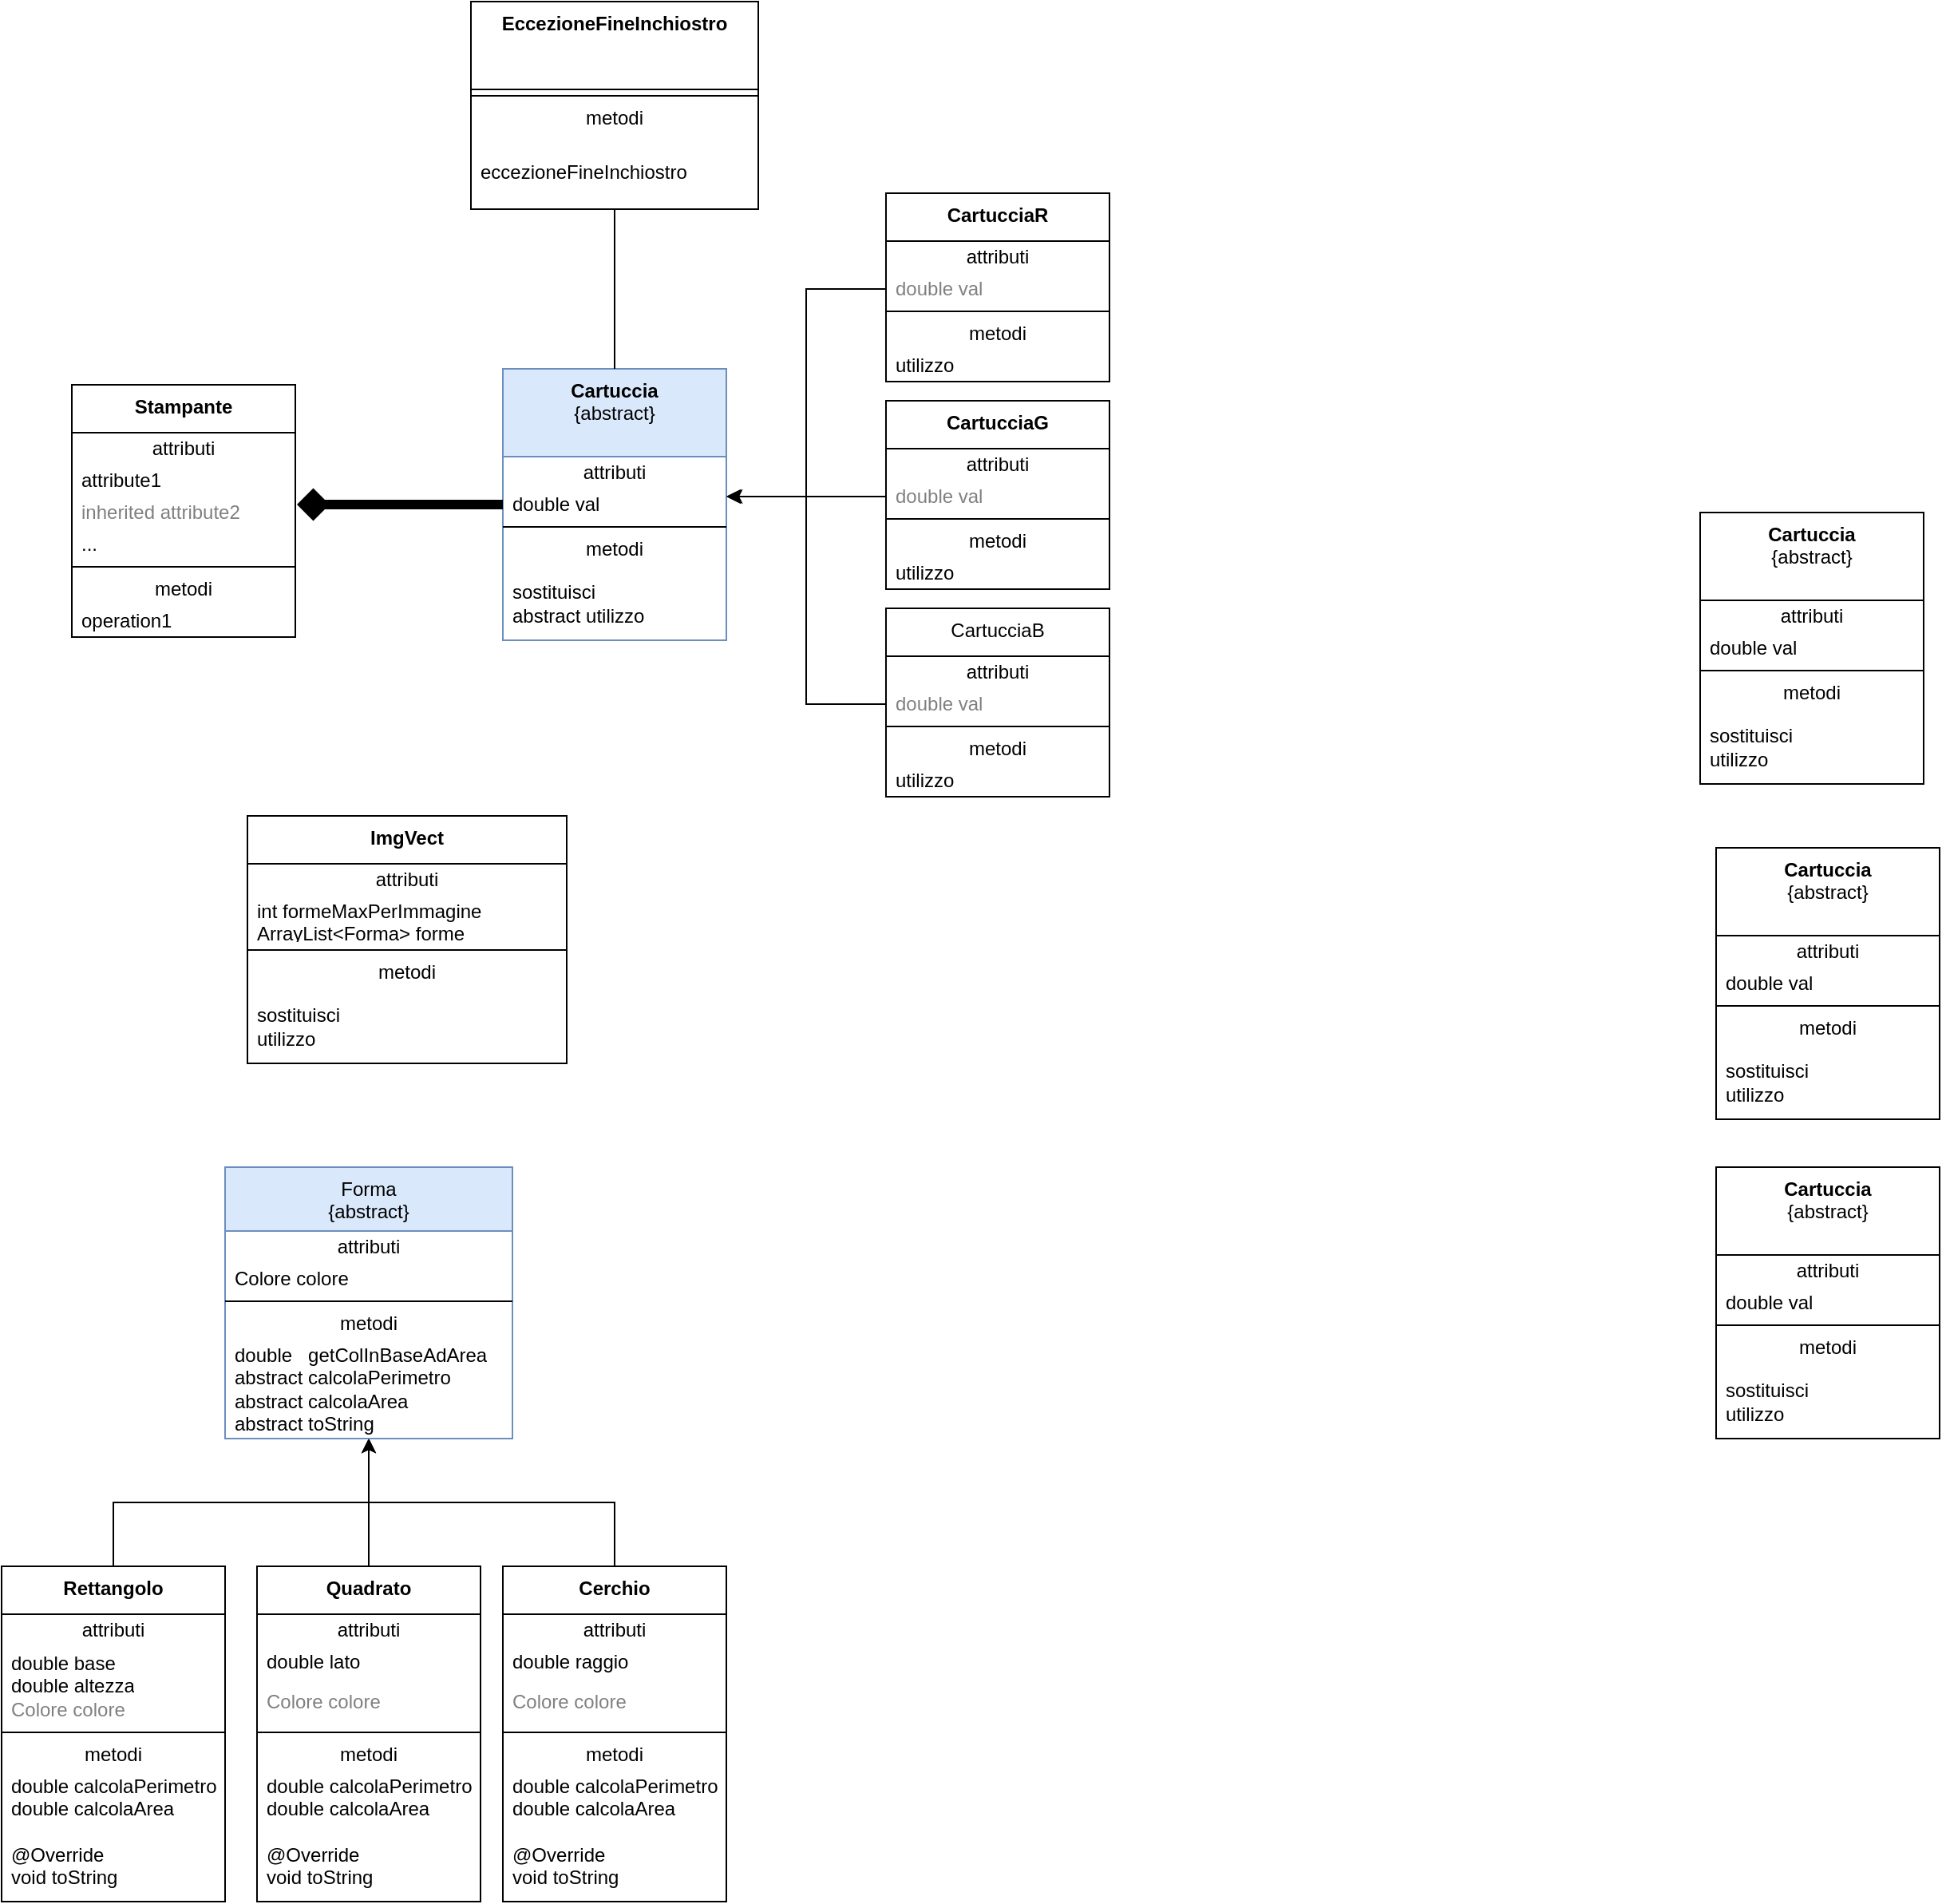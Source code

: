 <mxfile version="24.9.0">
  <diagram name="Pagina-1" id="Hsld3cg1v6XtpQA-iXIp">
    <mxGraphModel dx="1728" dy="615" grid="1" gridSize="10" guides="1" tooltips="1" connect="1" arrows="1" fold="1" page="1" pageScale="1" pageWidth="827" pageHeight="1169" background="none" math="0" shadow="0">
      <root>
        <mxCell id="0" />
        <mxCell id="1" parent="0" />
        <mxCell id="GJ7OKZnw5Xzyx3DYVOwt-128" style="edgeStyle=orthogonalEdgeStyle;rounded=0;orthogonalLoop=1;jettySize=auto;html=1;exitX=0.5;exitY=0;exitDx=0;exitDy=0;entryX=0.5;entryY=1;entryDx=0;entryDy=0;" edge="1" parent="1" source="GJ7OKZnw5Xzyx3DYVOwt-2" target="GJ7OKZnw5Xzyx3DYVOwt-118">
          <mxGeometry relative="1" as="geometry" />
        </mxCell>
        <mxCell id="GJ7OKZnw5Xzyx3DYVOwt-2" value="&lt;b&gt;Rettangolo&lt;/b&gt;" style="swimlane;fontStyle=0;align=center;verticalAlign=top;childLayout=stackLayout;horizontal=1;startSize=30;horizontalStack=0;resizeParent=1;resizeParentMax=0;resizeLast=0;collapsible=0;marginBottom=0;html=1;whiteSpace=wrap;" vertex="1" parent="1">
          <mxGeometry x="146" y="1200" width="140" height="210" as="geometry" />
        </mxCell>
        <mxCell id="GJ7OKZnw5Xzyx3DYVOwt-3" value="attributi" style="text;html=1;strokeColor=none;fillColor=none;align=center;verticalAlign=middle;spacingLeft=4;spacingRight=4;overflow=hidden;rotatable=0;points=[[0,0.5],[1,0.5]];portConstraint=eastwest;whiteSpace=wrap;" vertex="1" parent="GJ7OKZnw5Xzyx3DYVOwt-2">
          <mxGeometry y="30" width="140" height="20" as="geometry" />
        </mxCell>
        <mxCell id="GJ7OKZnw5Xzyx3DYVOwt-4" value="double base&lt;div&gt;double altezza&lt;/div&gt;&lt;div&gt;&lt;span style=&quot;color: rgb(128, 128, 128);&quot;&gt;Colore colore&lt;/span&gt;&lt;/div&gt;" style="text;html=1;strokeColor=none;fillColor=none;align=left;verticalAlign=middle;spacingLeft=4;spacingRight=4;overflow=hidden;rotatable=0;points=[[0,0.5],[1,0.5]];portConstraint=eastwest;whiteSpace=wrap;" vertex="1" parent="GJ7OKZnw5Xzyx3DYVOwt-2">
          <mxGeometry y="50" width="140" height="50" as="geometry" />
        </mxCell>
        <mxCell id="GJ7OKZnw5Xzyx3DYVOwt-7" value="" style="line;strokeWidth=1;fillColor=none;align=left;verticalAlign=middle;spacingTop=-1;spacingLeft=3;spacingRight=3;rotatable=0;labelPosition=right;points=[];portConstraint=eastwest;" vertex="1" parent="GJ7OKZnw5Xzyx3DYVOwt-2">
          <mxGeometry y="100" width="140" height="8" as="geometry" />
        </mxCell>
        <mxCell id="GJ7OKZnw5Xzyx3DYVOwt-8" value="metodi" style="text;html=1;strokeColor=none;fillColor=none;align=center;verticalAlign=middle;spacingLeft=4;spacingRight=4;overflow=hidden;rotatable=0;points=[[0,0.5],[1,0.5]];portConstraint=eastwest;whiteSpace=wrap;" vertex="1" parent="GJ7OKZnw5Xzyx3DYVOwt-2">
          <mxGeometry y="108" width="140" height="20" as="geometry" />
        </mxCell>
        <mxCell id="GJ7OKZnw5Xzyx3DYVOwt-9" value="double calcolaPerimetro&lt;div&gt;double calcolaArea&lt;/div&gt;&lt;div&gt;&lt;br&gt;&lt;/div&gt;&lt;div&gt;@Override&lt;/div&gt;&lt;div&gt;void toString&lt;/div&gt;&lt;div&gt;&lt;br&gt;&lt;/div&gt;" style="text;html=1;strokeColor=none;fillColor=none;align=left;verticalAlign=middle;spacingLeft=4;spacingRight=4;overflow=hidden;rotatable=0;points=[[0,0.5],[1,0.5]];portConstraint=eastwest;whiteSpace=wrap;" vertex="1" parent="GJ7OKZnw5Xzyx3DYVOwt-2">
          <mxGeometry y="128" width="140" height="82" as="geometry" />
        </mxCell>
        <mxCell id="GJ7OKZnw5Xzyx3DYVOwt-11" value="&lt;b&gt;Stampante&lt;/b&gt;&lt;div&gt;&lt;br/&gt;&lt;/div&gt;" style="swimlane;fontStyle=0;align=center;verticalAlign=top;childLayout=stackLayout;horizontal=1;startSize=30;horizontalStack=0;resizeParent=1;resizeParentMax=0;resizeLast=0;collapsible=0;marginBottom=0;html=1;whiteSpace=wrap;" vertex="1" parent="1">
          <mxGeometry x="190" y="460" width="140" height="158" as="geometry" />
        </mxCell>
        <mxCell id="GJ7OKZnw5Xzyx3DYVOwt-12" value="attributi" style="text;html=1;strokeColor=none;fillColor=none;align=center;verticalAlign=middle;spacingLeft=4;spacingRight=4;overflow=hidden;rotatable=0;points=[[0,0.5],[1,0.5]];portConstraint=eastwest;whiteSpace=wrap;" vertex="1" parent="GJ7OKZnw5Xzyx3DYVOwt-11">
          <mxGeometry y="30" width="140" height="20" as="geometry" />
        </mxCell>
        <mxCell id="GJ7OKZnw5Xzyx3DYVOwt-13" value="attribute1" style="text;html=1;strokeColor=none;fillColor=none;align=left;verticalAlign=middle;spacingLeft=4;spacingRight=4;overflow=hidden;rotatable=0;points=[[0,0.5],[1,0.5]];portConstraint=eastwest;whiteSpace=wrap;" vertex="1" parent="GJ7OKZnw5Xzyx3DYVOwt-11">
          <mxGeometry y="50" width="140" height="20" as="geometry" />
        </mxCell>
        <mxCell id="GJ7OKZnw5Xzyx3DYVOwt-14" value="inherited attribute2" style="text;html=1;strokeColor=none;fillColor=none;align=left;verticalAlign=middle;spacingLeft=4;spacingRight=4;overflow=hidden;rotatable=0;points=[[0,0.5],[1,0.5]];portConstraint=eastwest;fontColor=#808080;whiteSpace=wrap;" vertex="1" parent="GJ7OKZnw5Xzyx3DYVOwt-11">
          <mxGeometry y="70" width="140" height="20" as="geometry" />
        </mxCell>
        <mxCell id="GJ7OKZnw5Xzyx3DYVOwt-15" value="..." style="text;html=1;strokeColor=none;fillColor=none;align=left;verticalAlign=middle;spacingLeft=4;spacingRight=4;overflow=hidden;rotatable=0;points=[[0,0.5],[1,0.5]];portConstraint=eastwest;whiteSpace=wrap;" vertex="1" parent="GJ7OKZnw5Xzyx3DYVOwt-11">
          <mxGeometry y="90" width="140" height="20" as="geometry" />
        </mxCell>
        <mxCell id="GJ7OKZnw5Xzyx3DYVOwt-16" value="" style="line;strokeWidth=1;fillColor=none;align=left;verticalAlign=middle;spacingTop=-1;spacingLeft=3;spacingRight=3;rotatable=0;labelPosition=right;points=[];portConstraint=eastwest;" vertex="1" parent="GJ7OKZnw5Xzyx3DYVOwt-11">
          <mxGeometry y="110" width="140" height="8" as="geometry" />
        </mxCell>
        <mxCell id="GJ7OKZnw5Xzyx3DYVOwt-17" value="metodi" style="text;html=1;strokeColor=none;fillColor=none;align=center;verticalAlign=middle;spacingLeft=4;spacingRight=4;overflow=hidden;rotatable=0;points=[[0,0.5],[1,0.5]];portConstraint=eastwest;whiteSpace=wrap;" vertex="1" parent="GJ7OKZnw5Xzyx3DYVOwt-11">
          <mxGeometry y="118" width="140" height="20" as="geometry" />
        </mxCell>
        <mxCell id="GJ7OKZnw5Xzyx3DYVOwt-18" value="operation1" style="text;html=1;strokeColor=none;fillColor=none;align=left;verticalAlign=middle;spacingLeft=4;spacingRight=4;overflow=hidden;rotatable=0;points=[[0,0.5],[1,0.5]];portConstraint=eastwest;whiteSpace=wrap;" vertex="1" parent="GJ7OKZnw5Xzyx3DYVOwt-11">
          <mxGeometry y="138" width="140" height="20" as="geometry" />
        </mxCell>
        <mxCell id="GJ7OKZnw5Xzyx3DYVOwt-19" value="&lt;b&gt;Cartuccia&lt;/b&gt;&lt;br&gt;{abstract}" style="swimlane;fontStyle=0;align=center;verticalAlign=top;childLayout=stackLayout;horizontal=1;startSize=55;horizontalStack=0;resizeParent=1;resizeParentMax=0;resizeLast=0;collapsible=0;marginBottom=0;html=1;whiteSpace=wrap;fillColor=#dae8fc;strokeColor=#6c8ebf;" vertex="1" parent="1">
          <mxGeometry x="460" y="450" width="140" height="170" as="geometry" />
        </mxCell>
        <mxCell id="GJ7OKZnw5Xzyx3DYVOwt-20" value="attributi" style="text;html=1;strokeColor=none;fillColor=none;align=center;verticalAlign=middle;spacingLeft=4;spacingRight=4;overflow=hidden;rotatable=0;points=[[0,0.5],[1,0.5]];portConstraint=eastwest;whiteSpace=wrap;" vertex="1" parent="GJ7OKZnw5Xzyx3DYVOwt-19">
          <mxGeometry y="55" width="140" height="20" as="geometry" />
        </mxCell>
        <mxCell id="GJ7OKZnw5Xzyx3DYVOwt-21" value="double val" style="text;html=1;strokeColor=none;fillColor=none;align=left;verticalAlign=middle;spacingLeft=4;spacingRight=4;overflow=hidden;rotatable=0;points=[[0,0.5],[1,0.5]];portConstraint=eastwest;whiteSpace=wrap;" vertex="1" parent="GJ7OKZnw5Xzyx3DYVOwt-19">
          <mxGeometry y="75" width="140" height="20" as="geometry" />
        </mxCell>
        <mxCell id="GJ7OKZnw5Xzyx3DYVOwt-24" value="" style="line;strokeWidth=1;fillColor=none;align=left;verticalAlign=middle;spacingTop=-1;spacingLeft=3;spacingRight=3;rotatable=0;labelPosition=right;points=[];portConstraint=eastwest;" vertex="1" parent="GJ7OKZnw5Xzyx3DYVOwt-19">
          <mxGeometry y="95" width="140" height="8" as="geometry" />
        </mxCell>
        <mxCell id="GJ7OKZnw5Xzyx3DYVOwt-25" value="metodi" style="text;html=1;strokeColor=none;fillColor=none;align=center;verticalAlign=middle;spacingLeft=4;spacingRight=4;overflow=hidden;rotatable=0;points=[[0,0.5],[1,0.5]];portConstraint=eastwest;whiteSpace=wrap;" vertex="1" parent="GJ7OKZnw5Xzyx3DYVOwt-19">
          <mxGeometry y="103" width="140" height="20" as="geometry" />
        </mxCell>
        <mxCell id="GJ7OKZnw5Xzyx3DYVOwt-26" value="sostituisci&lt;div&gt;abstract utilizzo&lt;/div&gt;" style="text;html=1;strokeColor=none;fillColor=none;align=left;verticalAlign=middle;spacingLeft=4;spacingRight=4;overflow=hidden;rotatable=0;points=[[0,0.5],[1,0.5]];portConstraint=eastwest;whiteSpace=wrap;" vertex="1" parent="GJ7OKZnw5Xzyx3DYVOwt-19">
          <mxGeometry y="123" width="140" height="47" as="geometry" />
        </mxCell>
        <mxCell id="GJ7OKZnw5Xzyx3DYVOwt-27" value="&lt;b&gt;CartucciaR&lt;/b&gt;" style="swimlane;fontStyle=0;align=center;verticalAlign=top;childLayout=stackLayout;horizontal=1;startSize=30;horizontalStack=0;resizeParent=1;resizeParentMax=0;resizeLast=0;collapsible=0;marginBottom=0;html=1;whiteSpace=wrap;" vertex="1" parent="1">
          <mxGeometry x="700" y="340" width="140" height="118" as="geometry" />
        </mxCell>
        <mxCell id="GJ7OKZnw5Xzyx3DYVOwt-28" value="attributi" style="text;html=1;strokeColor=none;fillColor=none;align=center;verticalAlign=middle;spacingLeft=4;spacingRight=4;overflow=hidden;rotatable=0;points=[[0,0.5],[1,0.5]];portConstraint=eastwest;whiteSpace=wrap;" vertex="1" parent="GJ7OKZnw5Xzyx3DYVOwt-27">
          <mxGeometry y="30" width="140" height="20" as="geometry" />
        </mxCell>
        <mxCell id="GJ7OKZnw5Xzyx3DYVOwt-88" style="edgeStyle=orthogonalEdgeStyle;rounded=0;orthogonalLoop=1;jettySize=auto;html=1;exitX=0;exitY=0.5;exitDx=0;exitDy=0;" edge="1" parent="GJ7OKZnw5Xzyx3DYVOwt-27" source="GJ7OKZnw5Xzyx3DYVOwt-30">
          <mxGeometry relative="1" as="geometry">
            <mxPoint x="-100" y="190" as="targetPoint" />
            <Array as="points">
              <mxPoint x="-50" y="60" />
              <mxPoint x="-50" y="190" />
            </Array>
          </mxGeometry>
        </mxCell>
        <mxCell id="GJ7OKZnw5Xzyx3DYVOwt-30" value="double val" style="text;html=1;strokeColor=none;fillColor=none;align=left;verticalAlign=middle;spacingLeft=4;spacingRight=4;overflow=hidden;rotatable=0;points=[[0,0.5],[1,0.5]];portConstraint=eastwest;fontColor=#808080;whiteSpace=wrap;" vertex="1" parent="GJ7OKZnw5Xzyx3DYVOwt-27">
          <mxGeometry y="50" width="140" height="20" as="geometry" />
        </mxCell>
        <mxCell id="GJ7OKZnw5Xzyx3DYVOwt-32" value="" style="line;strokeWidth=1;fillColor=none;align=left;verticalAlign=middle;spacingTop=-1;spacingLeft=3;spacingRight=3;rotatable=0;labelPosition=right;points=[];portConstraint=eastwest;" vertex="1" parent="GJ7OKZnw5Xzyx3DYVOwt-27">
          <mxGeometry y="70" width="140" height="8" as="geometry" />
        </mxCell>
        <mxCell id="GJ7OKZnw5Xzyx3DYVOwt-33" value="metodi" style="text;html=1;strokeColor=none;fillColor=none;align=center;verticalAlign=middle;spacingLeft=4;spacingRight=4;overflow=hidden;rotatable=0;points=[[0,0.5],[1,0.5]];portConstraint=eastwest;whiteSpace=wrap;" vertex="1" parent="GJ7OKZnw5Xzyx3DYVOwt-27">
          <mxGeometry y="78" width="140" height="20" as="geometry" />
        </mxCell>
        <mxCell id="GJ7OKZnw5Xzyx3DYVOwt-34" value="utilizzo" style="text;html=1;strokeColor=none;fillColor=none;align=left;verticalAlign=middle;spacingLeft=4;spacingRight=4;overflow=hidden;rotatable=0;points=[[0,0.5],[1,0.5]];portConstraint=eastwest;whiteSpace=wrap;" vertex="1" parent="GJ7OKZnw5Xzyx3DYVOwt-27">
          <mxGeometry y="98" width="140" height="20" as="geometry" />
        </mxCell>
        <mxCell id="GJ7OKZnw5Xzyx3DYVOwt-35" value="&lt;b&gt;CartucciaG&lt;/b&gt;" style="swimlane;fontStyle=0;align=center;verticalAlign=top;childLayout=stackLayout;horizontal=1;startSize=30;horizontalStack=0;resizeParent=1;resizeParentMax=0;resizeLast=0;collapsible=0;marginBottom=0;html=1;whiteSpace=wrap;" vertex="1" parent="1">
          <mxGeometry x="700" y="470" width="140" height="118" as="geometry" />
        </mxCell>
        <mxCell id="GJ7OKZnw5Xzyx3DYVOwt-36" value="attributi" style="text;html=1;strokeColor=none;fillColor=none;align=center;verticalAlign=middle;spacingLeft=4;spacingRight=4;overflow=hidden;rotatable=0;points=[[0,0.5],[1,0.5]];portConstraint=eastwest;whiteSpace=wrap;" vertex="1" parent="GJ7OKZnw5Xzyx3DYVOwt-35">
          <mxGeometry y="30" width="140" height="20" as="geometry" />
        </mxCell>
        <mxCell id="GJ7OKZnw5Xzyx3DYVOwt-38" value="double val" style="text;html=1;strokeColor=none;fillColor=none;align=left;verticalAlign=middle;spacingLeft=4;spacingRight=4;overflow=hidden;rotatable=0;points=[[0,0.5],[1,0.5]];portConstraint=eastwest;fontColor=#808080;whiteSpace=wrap;" vertex="1" parent="GJ7OKZnw5Xzyx3DYVOwt-35">
          <mxGeometry y="50" width="140" height="20" as="geometry" />
        </mxCell>
        <mxCell id="GJ7OKZnw5Xzyx3DYVOwt-40" value="" style="line;strokeWidth=1;fillColor=none;align=left;verticalAlign=middle;spacingTop=-1;spacingLeft=3;spacingRight=3;rotatable=0;labelPosition=right;points=[];portConstraint=eastwest;" vertex="1" parent="GJ7OKZnw5Xzyx3DYVOwt-35">
          <mxGeometry y="70" width="140" height="8" as="geometry" />
        </mxCell>
        <mxCell id="GJ7OKZnw5Xzyx3DYVOwt-41" value="metodi" style="text;html=1;strokeColor=none;fillColor=none;align=center;verticalAlign=middle;spacingLeft=4;spacingRight=4;overflow=hidden;rotatable=0;points=[[0,0.5],[1,0.5]];portConstraint=eastwest;whiteSpace=wrap;" vertex="1" parent="GJ7OKZnw5Xzyx3DYVOwt-35">
          <mxGeometry y="78" width="140" height="20" as="geometry" />
        </mxCell>
        <mxCell id="GJ7OKZnw5Xzyx3DYVOwt-42" value="utilizzo" style="text;html=1;strokeColor=none;fillColor=none;align=left;verticalAlign=middle;spacingLeft=4;spacingRight=4;overflow=hidden;rotatable=0;points=[[0,0.5],[1,0.5]];portConstraint=eastwest;whiteSpace=wrap;" vertex="1" parent="GJ7OKZnw5Xzyx3DYVOwt-35">
          <mxGeometry y="98" width="140" height="20" as="geometry" />
        </mxCell>
        <mxCell id="GJ7OKZnw5Xzyx3DYVOwt-43" value="CartucciaB" style="swimlane;fontStyle=0;align=center;verticalAlign=top;childLayout=stackLayout;horizontal=1;startSize=30;horizontalStack=0;resizeParent=1;resizeParentMax=0;resizeLast=0;collapsible=0;marginBottom=0;html=1;whiteSpace=wrap;" vertex="1" parent="1">
          <mxGeometry x="700" y="600" width="140" height="118" as="geometry" />
        </mxCell>
        <mxCell id="GJ7OKZnw5Xzyx3DYVOwt-44" value="attributi" style="text;html=1;strokeColor=none;fillColor=none;align=center;verticalAlign=middle;spacingLeft=4;spacingRight=4;overflow=hidden;rotatable=0;points=[[0,0.5],[1,0.5]];portConstraint=eastwest;whiteSpace=wrap;" vertex="1" parent="GJ7OKZnw5Xzyx3DYVOwt-43">
          <mxGeometry y="30" width="140" height="20" as="geometry" />
        </mxCell>
        <mxCell id="GJ7OKZnw5Xzyx3DYVOwt-46" value="double val" style="text;html=1;strokeColor=none;fillColor=none;align=left;verticalAlign=middle;spacingLeft=4;spacingRight=4;overflow=hidden;rotatable=0;points=[[0,0.5],[1,0.5]];portConstraint=eastwest;fontColor=#808080;whiteSpace=wrap;" vertex="1" parent="GJ7OKZnw5Xzyx3DYVOwt-43">
          <mxGeometry y="50" width="140" height="20" as="geometry" />
        </mxCell>
        <mxCell id="GJ7OKZnw5Xzyx3DYVOwt-48" value="" style="line;strokeWidth=1;fillColor=none;align=left;verticalAlign=middle;spacingTop=-1;spacingLeft=3;spacingRight=3;rotatable=0;labelPosition=right;points=[];portConstraint=eastwest;" vertex="1" parent="GJ7OKZnw5Xzyx3DYVOwt-43">
          <mxGeometry y="70" width="140" height="8" as="geometry" />
        </mxCell>
        <mxCell id="GJ7OKZnw5Xzyx3DYVOwt-49" value="metodi" style="text;html=1;strokeColor=none;fillColor=none;align=center;verticalAlign=middle;spacingLeft=4;spacingRight=4;overflow=hidden;rotatable=0;points=[[0,0.5],[1,0.5]];portConstraint=eastwest;whiteSpace=wrap;" vertex="1" parent="GJ7OKZnw5Xzyx3DYVOwt-43">
          <mxGeometry y="78" width="140" height="20" as="geometry" />
        </mxCell>
        <mxCell id="GJ7OKZnw5Xzyx3DYVOwt-50" value="utilizzo" style="text;html=1;strokeColor=none;fillColor=none;align=left;verticalAlign=middle;spacingLeft=4;spacingRight=4;overflow=hidden;rotatable=0;points=[[0,0.5],[1,0.5]];portConstraint=eastwest;whiteSpace=wrap;" vertex="1" parent="GJ7OKZnw5Xzyx3DYVOwt-43">
          <mxGeometry y="98" width="140" height="20" as="geometry" />
        </mxCell>
        <mxCell id="GJ7OKZnw5Xzyx3DYVOwt-90" style="edgeStyle=orthogonalEdgeStyle;rounded=0;orthogonalLoop=1;jettySize=auto;html=1;exitX=0.5;exitY=1;exitDx=0;exitDy=0;entryX=0.5;entryY=0;entryDx=0;entryDy=0;endArrow=none;endFill=0;" edge="1" parent="1" source="GJ7OKZnw5Xzyx3DYVOwt-57" target="GJ7OKZnw5Xzyx3DYVOwt-19">
          <mxGeometry relative="1" as="geometry" />
        </mxCell>
        <mxCell id="GJ7OKZnw5Xzyx3DYVOwt-57" value="&lt;b&gt;EccezioneFineInchiostro&lt;/b&gt;" style="swimlane;fontStyle=0;align=center;verticalAlign=top;childLayout=stackLayout;horizontal=1;startSize=55;horizontalStack=0;resizeParent=1;resizeParentMax=0;resizeLast=0;collapsible=0;marginBottom=0;html=1;whiteSpace=wrap;" vertex="1" parent="1">
          <mxGeometry x="440" y="220" width="180" height="130" as="geometry" />
        </mxCell>
        <mxCell id="GJ7OKZnw5Xzyx3DYVOwt-60" value="" style="line;strokeWidth=1;fillColor=none;align=left;verticalAlign=middle;spacingTop=-1;spacingLeft=3;spacingRight=3;rotatable=0;labelPosition=right;points=[];portConstraint=eastwest;" vertex="1" parent="GJ7OKZnw5Xzyx3DYVOwt-57">
          <mxGeometry y="55" width="180" height="8" as="geometry" />
        </mxCell>
        <mxCell id="GJ7OKZnw5Xzyx3DYVOwt-61" value="metodi" style="text;html=1;strokeColor=none;fillColor=none;align=center;verticalAlign=middle;spacingLeft=4;spacingRight=4;overflow=hidden;rotatable=0;points=[[0,0.5],[1,0.5]];portConstraint=eastwest;whiteSpace=wrap;" vertex="1" parent="GJ7OKZnw5Xzyx3DYVOwt-57">
          <mxGeometry y="63" width="180" height="20" as="geometry" />
        </mxCell>
        <mxCell id="GJ7OKZnw5Xzyx3DYVOwt-62" value="eccezioneFineInchiostro" style="text;html=1;strokeColor=none;fillColor=none;align=left;verticalAlign=middle;spacingLeft=4;spacingRight=4;overflow=hidden;rotatable=0;points=[[0,0.5],[1,0.5]];portConstraint=eastwest;whiteSpace=wrap;" vertex="1" parent="GJ7OKZnw5Xzyx3DYVOwt-57">
          <mxGeometry y="83" width="180" height="47" as="geometry" />
        </mxCell>
        <mxCell id="GJ7OKZnw5Xzyx3DYVOwt-63" value="&lt;b&gt;Cartuccia&lt;/b&gt;&lt;br&gt;{abstract}" style="swimlane;fontStyle=0;align=center;verticalAlign=top;childLayout=stackLayout;horizontal=1;startSize=55;horizontalStack=0;resizeParent=1;resizeParentMax=0;resizeLast=0;collapsible=0;marginBottom=0;html=1;whiteSpace=wrap;" vertex="1" parent="1">
          <mxGeometry x="1210" y="540" width="140" height="170" as="geometry" />
        </mxCell>
        <mxCell id="GJ7OKZnw5Xzyx3DYVOwt-64" value="attributi" style="text;html=1;strokeColor=none;fillColor=none;align=center;verticalAlign=middle;spacingLeft=4;spacingRight=4;overflow=hidden;rotatable=0;points=[[0,0.5],[1,0.5]];portConstraint=eastwest;whiteSpace=wrap;" vertex="1" parent="GJ7OKZnw5Xzyx3DYVOwt-63">
          <mxGeometry y="55" width="140" height="20" as="geometry" />
        </mxCell>
        <mxCell id="GJ7OKZnw5Xzyx3DYVOwt-65" value="double val" style="text;html=1;strokeColor=none;fillColor=none;align=left;verticalAlign=middle;spacingLeft=4;spacingRight=4;overflow=hidden;rotatable=0;points=[[0,0.5],[1,0.5]];portConstraint=eastwest;whiteSpace=wrap;" vertex="1" parent="GJ7OKZnw5Xzyx3DYVOwt-63">
          <mxGeometry y="75" width="140" height="20" as="geometry" />
        </mxCell>
        <mxCell id="GJ7OKZnw5Xzyx3DYVOwt-66" value="" style="line;strokeWidth=1;fillColor=none;align=left;verticalAlign=middle;spacingTop=-1;spacingLeft=3;spacingRight=3;rotatable=0;labelPosition=right;points=[];portConstraint=eastwest;" vertex="1" parent="GJ7OKZnw5Xzyx3DYVOwt-63">
          <mxGeometry y="95" width="140" height="8" as="geometry" />
        </mxCell>
        <mxCell id="GJ7OKZnw5Xzyx3DYVOwt-67" value="metodi" style="text;html=1;strokeColor=none;fillColor=none;align=center;verticalAlign=middle;spacingLeft=4;spacingRight=4;overflow=hidden;rotatable=0;points=[[0,0.5],[1,0.5]];portConstraint=eastwest;whiteSpace=wrap;" vertex="1" parent="GJ7OKZnw5Xzyx3DYVOwt-63">
          <mxGeometry y="103" width="140" height="20" as="geometry" />
        </mxCell>
        <mxCell id="GJ7OKZnw5Xzyx3DYVOwt-68" value="sostituisci&lt;div&gt;utilizzo&lt;/div&gt;" style="text;html=1;strokeColor=none;fillColor=none;align=left;verticalAlign=middle;spacingLeft=4;spacingRight=4;overflow=hidden;rotatable=0;points=[[0,0.5],[1,0.5]];portConstraint=eastwest;whiteSpace=wrap;" vertex="1" parent="GJ7OKZnw5Xzyx3DYVOwt-63">
          <mxGeometry y="123" width="140" height="47" as="geometry" />
        </mxCell>
        <mxCell id="GJ7OKZnw5Xzyx3DYVOwt-69" value="&lt;b&gt;Cartuccia&lt;/b&gt;&lt;br&gt;{abstract}" style="swimlane;fontStyle=0;align=center;verticalAlign=top;childLayout=stackLayout;horizontal=1;startSize=55;horizontalStack=0;resizeParent=1;resizeParentMax=0;resizeLast=0;collapsible=0;marginBottom=0;html=1;whiteSpace=wrap;" vertex="1" parent="1">
          <mxGeometry x="1220" y="750" width="140" height="170" as="geometry" />
        </mxCell>
        <mxCell id="GJ7OKZnw5Xzyx3DYVOwt-70" value="attributi" style="text;html=1;strokeColor=none;fillColor=none;align=center;verticalAlign=middle;spacingLeft=4;spacingRight=4;overflow=hidden;rotatable=0;points=[[0,0.5],[1,0.5]];portConstraint=eastwest;whiteSpace=wrap;" vertex="1" parent="GJ7OKZnw5Xzyx3DYVOwt-69">
          <mxGeometry y="55" width="140" height="20" as="geometry" />
        </mxCell>
        <mxCell id="GJ7OKZnw5Xzyx3DYVOwt-71" value="double val" style="text;html=1;strokeColor=none;fillColor=none;align=left;verticalAlign=middle;spacingLeft=4;spacingRight=4;overflow=hidden;rotatable=0;points=[[0,0.5],[1,0.5]];portConstraint=eastwest;whiteSpace=wrap;" vertex="1" parent="GJ7OKZnw5Xzyx3DYVOwt-69">
          <mxGeometry y="75" width="140" height="20" as="geometry" />
        </mxCell>
        <mxCell id="GJ7OKZnw5Xzyx3DYVOwt-72" value="" style="line;strokeWidth=1;fillColor=none;align=left;verticalAlign=middle;spacingTop=-1;spacingLeft=3;spacingRight=3;rotatable=0;labelPosition=right;points=[];portConstraint=eastwest;" vertex="1" parent="GJ7OKZnw5Xzyx3DYVOwt-69">
          <mxGeometry y="95" width="140" height="8" as="geometry" />
        </mxCell>
        <mxCell id="GJ7OKZnw5Xzyx3DYVOwt-73" value="metodi" style="text;html=1;strokeColor=none;fillColor=none;align=center;verticalAlign=middle;spacingLeft=4;spacingRight=4;overflow=hidden;rotatable=0;points=[[0,0.5],[1,0.5]];portConstraint=eastwest;whiteSpace=wrap;" vertex="1" parent="GJ7OKZnw5Xzyx3DYVOwt-69">
          <mxGeometry y="103" width="140" height="20" as="geometry" />
        </mxCell>
        <mxCell id="GJ7OKZnw5Xzyx3DYVOwt-74" value="sostituisci&lt;div&gt;utilizzo&lt;/div&gt;" style="text;html=1;strokeColor=none;fillColor=none;align=left;verticalAlign=middle;spacingLeft=4;spacingRight=4;overflow=hidden;rotatable=0;points=[[0,0.5],[1,0.5]];portConstraint=eastwest;whiteSpace=wrap;" vertex="1" parent="GJ7OKZnw5Xzyx3DYVOwt-69">
          <mxGeometry y="123" width="140" height="47" as="geometry" />
        </mxCell>
        <mxCell id="GJ7OKZnw5Xzyx3DYVOwt-75" value="&lt;b&gt;ImgVect&lt;/b&gt;" style="swimlane;fontStyle=0;align=center;verticalAlign=top;childLayout=stackLayout;horizontal=1;startSize=30;horizontalStack=0;resizeParent=1;resizeParentMax=0;resizeLast=0;collapsible=0;marginBottom=0;html=1;whiteSpace=wrap;" vertex="1" parent="1">
          <mxGeometry x="300" y="730" width="200" height="155" as="geometry" />
        </mxCell>
        <mxCell id="GJ7OKZnw5Xzyx3DYVOwt-76" value="attributi" style="text;html=1;strokeColor=none;fillColor=none;align=center;verticalAlign=middle;spacingLeft=4;spacingRight=4;overflow=hidden;rotatable=0;points=[[0,0.5],[1,0.5]];portConstraint=eastwest;whiteSpace=wrap;" vertex="1" parent="GJ7OKZnw5Xzyx3DYVOwt-75">
          <mxGeometry y="30" width="200" height="20" as="geometry" />
        </mxCell>
        <mxCell id="GJ7OKZnw5Xzyx3DYVOwt-77" value="int formeMaxPerImmagine&lt;div&gt;ArrayList&amp;lt;Forma&amp;gt; forme&lt;/div&gt;" style="text;html=1;strokeColor=none;fillColor=none;align=left;verticalAlign=middle;spacingLeft=4;spacingRight=4;overflow=hidden;rotatable=0;points=[[0,0.5],[1,0.5]];portConstraint=eastwest;whiteSpace=wrap;" vertex="1" parent="GJ7OKZnw5Xzyx3DYVOwt-75">
          <mxGeometry y="50" width="200" height="30" as="geometry" />
        </mxCell>
        <mxCell id="GJ7OKZnw5Xzyx3DYVOwt-78" value="" style="line;strokeWidth=1;fillColor=none;align=left;verticalAlign=middle;spacingTop=-1;spacingLeft=3;spacingRight=3;rotatable=0;labelPosition=right;points=[];portConstraint=eastwest;" vertex="1" parent="GJ7OKZnw5Xzyx3DYVOwt-75">
          <mxGeometry y="80" width="200" height="8" as="geometry" />
        </mxCell>
        <mxCell id="GJ7OKZnw5Xzyx3DYVOwt-79" value="metodi" style="text;html=1;strokeColor=none;fillColor=none;align=center;verticalAlign=middle;spacingLeft=4;spacingRight=4;overflow=hidden;rotatable=0;points=[[0,0.5],[1,0.5]];portConstraint=eastwest;whiteSpace=wrap;" vertex="1" parent="GJ7OKZnw5Xzyx3DYVOwt-75">
          <mxGeometry y="88" width="200" height="20" as="geometry" />
        </mxCell>
        <mxCell id="GJ7OKZnw5Xzyx3DYVOwt-80" value="sostituisci&lt;div&gt;utilizzo&lt;/div&gt;" style="text;html=1;strokeColor=none;fillColor=none;align=left;verticalAlign=middle;spacingLeft=4;spacingRight=4;overflow=hidden;rotatable=0;points=[[0,0.5],[1,0.5]];portConstraint=eastwest;whiteSpace=wrap;" vertex="1" parent="GJ7OKZnw5Xzyx3DYVOwt-75">
          <mxGeometry y="108" width="200" height="47" as="geometry" />
        </mxCell>
        <mxCell id="GJ7OKZnw5Xzyx3DYVOwt-81" value="&lt;b&gt;Cartuccia&lt;/b&gt;&lt;br&gt;{abstract}" style="swimlane;fontStyle=0;align=center;verticalAlign=top;childLayout=stackLayout;horizontal=1;startSize=55;horizontalStack=0;resizeParent=1;resizeParentMax=0;resizeLast=0;collapsible=0;marginBottom=0;html=1;whiteSpace=wrap;" vertex="1" parent="1">
          <mxGeometry x="1220" y="950" width="140" height="170" as="geometry" />
        </mxCell>
        <mxCell id="GJ7OKZnw5Xzyx3DYVOwt-82" value="attributi" style="text;html=1;strokeColor=none;fillColor=none;align=center;verticalAlign=middle;spacingLeft=4;spacingRight=4;overflow=hidden;rotatable=0;points=[[0,0.5],[1,0.5]];portConstraint=eastwest;whiteSpace=wrap;" vertex="1" parent="GJ7OKZnw5Xzyx3DYVOwt-81">
          <mxGeometry y="55" width="140" height="20" as="geometry" />
        </mxCell>
        <mxCell id="GJ7OKZnw5Xzyx3DYVOwt-83" value="double val" style="text;html=1;strokeColor=none;fillColor=none;align=left;verticalAlign=middle;spacingLeft=4;spacingRight=4;overflow=hidden;rotatable=0;points=[[0,0.5],[1,0.5]];portConstraint=eastwest;whiteSpace=wrap;" vertex="1" parent="GJ7OKZnw5Xzyx3DYVOwt-81">
          <mxGeometry y="75" width="140" height="20" as="geometry" />
        </mxCell>
        <mxCell id="GJ7OKZnw5Xzyx3DYVOwt-84" value="" style="line;strokeWidth=1;fillColor=none;align=left;verticalAlign=middle;spacingTop=-1;spacingLeft=3;spacingRight=3;rotatable=0;labelPosition=right;points=[];portConstraint=eastwest;" vertex="1" parent="GJ7OKZnw5Xzyx3DYVOwt-81">
          <mxGeometry y="95" width="140" height="8" as="geometry" />
        </mxCell>
        <mxCell id="GJ7OKZnw5Xzyx3DYVOwt-85" value="metodi" style="text;html=1;strokeColor=none;fillColor=none;align=center;verticalAlign=middle;spacingLeft=4;spacingRight=4;overflow=hidden;rotatable=0;points=[[0,0.5],[1,0.5]];portConstraint=eastwest;whiteSpace=wrap;" vertex="1" parent="GJ7OKZnw5Xzyx3DYVOwt-81">
          <mxGeometry y="103" width="140" height="20" as="geometry" />
        </mxCell>
        <mxCell id="GJ7OKZnw5Xzyx3DYVOwt-86" value="sostituisci&lt;div&gt;utilizzo&lt;/div&gt;" style="text;html=1;strokeColor=none;fillColor=none;align=left;verticalAlign=middle;spacingLeft=4;spacingRight=4;overflow=hidden;rotatable=0;points=[[0,0.5],[1,0.5]];portConstraint=eastwest;whiteSpace=wrap;" vertex="1" parent="GJ7OKZnw5Xzyx3DYVOwt-81">
          <mxGeometry y="123" width="140" height="47" as="geometry" />
        </mxCell>
        <mxCell id="GJ7OKZnw5Xzyx3DYVOwt-87" style="edgeStyle=orthogonalEdgeStyle;rounded=0;orthogonalLoop=1;jettySize=auto;html=1;exitX=0;exitY=0.5;exitDx=0;exitDy=0;entryX=1.008;entryY=0.25;entryDx=0;entryDy=0;entryPerimeter=0;" edge="1" parent="1" source="GJ7OKZnw5Xzyx3DYVOwt-38" target="GJ7OKZnw5Xzyx3DYVOwt-21">
          <mxGeometry relative="1" as="geometry" />
        </mxCell>
        <mxCell id="GJ7OKZnw5Xzyx3DYVOwt-89" style="edgeStyle=orthogonalEdgeStyle;rounded=0;orthogonalLoop=1;jettySize=auto;html=1;exitX=0;exitY=0.5;exitDx=0;exitDy=0;entryX=1;entryY=0.25;entryDx=0;entryDy=0;entryPerimeter=0;" edge="1" parent="1" source="GJ7OKZnw5Xzyx3DYVOwt-46" target="GJ7OKZnw5Xzyx3DYVOwt-21">
          <mxGeometry relative="1" as="geometry" />
        </mxCell>
        <mxCell id="GJ7OKZnw5Xzyx3DYVOwt-93" style="edgeStyle=orthogonalEdgeStyle;rounded=0;orthogonalLoop=1;jettySize=auto;html=1;exitX=0;exitY=0.5;exitDx=0;exitDy=0;endArrow=diamond;endFill=1;strokeWidth=6;" edge="1" parent="1" source="GJ7OKZnw5Xzyx3DYVOwt-21">
          <mxGeometry relative="1" as="geometry">
            <mxPoint x="331" y="535" as="targetPoint" />
          </mxGeometry>
        </mxCell>
        <mxCell id="GJ7OKZnw5Xzyx3DYVOwt-126" style="edgeStyle=orthogonalEdgeStyle;rounded=0;orthogonalLoop=1;jettySize=auto;html=1;exitX=0.5;exitY=0;exitDx=0;exitDy=0;entryX=0.5;entryY=1;entryDx=0;entryDy=0;" edge="1" parent="1" source="GJ7OKZnw5Xzyx3DYVOwt-94" target="GJ7OKZnw5Xzyx3DYVOwt-118">
          <mxGeometry relative="1" as="geometry" />
        </mxCell>
        <mxCell id="GJ7OKZnw5Xzyx3DYVOwt-94" value="&lt;b&gt;Quadrato&lt;/b&gt;" style="swimlane;fontStyle=0;align=center;verticalAlign=top;childLayout=stackLayout;horizontal=1;startSize=30;horizontalStack=0;resizeParent=1;resizeParentMax=0;resizeLast=0;collapsible=0;marginBottom=0;html=1;whiteSpace=wrap;" vertex="1" parent="1">
          <mxGeometry x="306" y="1200" width="140" height="210" as="geometry" />
        </mxCell>
        <mxCell id="GJ7OKZnw5Xzyx3DYVOwt-95" value="attributi" style="text;html=1;strokeColor=none;fillColor=none;align=center;verticalAlign=middle;spacingLeft=4;spacingRight=4;overflow=hidden;rotatable=0;points=[[0,0.5],[1,0.5]];portConstraint=eastwest;whiteSpace=wrap;" vertex="1" parent="GJ7OKZnw5Xzyx3DYVOwt-94">
          <mxGeometry y="30" width="140" height="20" as="geometry" />
        </mxCell>
        <mxCell id="GJ7OKZnw5Xzyx3DYVOwt-96" value="double lato" style="text;html=1;strokeColor=none;fillColor=none;align=left;verticalAlign=middle;spacingLeft=4;spacingRight=4;overflow=hidden;rotatable=0;points=[[0,0.5],[1,0.5]];portConstraint=eastwest;whiteSpace=wrap;" vertex="1" parent="GJ7OKZnw5Xzyx3DYVOwt-94">
          <mxGeometry y="50" width="140" height="20" as="geometry" />
        </mxCell>
        <mxCell id="GJ7OKZnw5Xzyx3DYVOwt-97" value="Colore colore" style="text;html=1;strokeColor=none;fillColor=none;align=left;verticalAlign=middle;spacingLeft=4;spacingRight=4;overflow=hidden;rotatable=0;points=[[0,0.5],[1,0.5]];portConstraint=eastwest;fontColor=#808080;whiteSpace=wrap;" vertex="1" parent="GJ7OKZnw5Xzyx3DYVOwt-94">
          <mxGeometry y="70" width="140" height="30" as="geometry" />
        </mxCell>
        <mxCell id="GJ7OKZnw5Xzyx3DYVOwt-99" value="" style="line;strokeWidth=1;fillColor=none;align=left;verticalAlign=middle;spacingTop=-1;spacingLeft=3;spacingRight=3;rotatable=0;labelPosition=right;points=[];portConstraint=eastwest;" vertex="1" parent="GJ7OKZnw5Xzyx3DYVOwt-94">
          <mxGeometry y="100" width="140" height="8" as="geometry" />
        </mxCell>
        <mxCell id="GJ7OKZnw5Xzyx3DYVOwt-100" value="metodi" style="text;html=1;strokeColor=none;fillColor=none;align=center;verticalAlign=middle;spacingLeft=4;spacingRight=4;overflow=hidden;rotatable=0;points=[[0,0.5],[1,0.5]];portConstraint=eastwest;whiteSpace=wrap;" vertex="1" parent="GJ7OKZnw5Xzyx3DYVOwt-94">
          <mxGeometry y="108" width="140" height="20" as="geometry" />
        </mxCell>
        <mxCell id="GJ7OKZnw5Xzyx3DYVOwt-101" value="double calcolaPerimetro&lt;div&gt;double calcolaArea&lt;/div&gt;&lt;div&gt;&lt;br&gt;&lt;/div&gt;&lt;div&gt;@Override&lt;/div&gt;&lt;div&gt;void toString&lt;/div&gt;&lt;div&gt;&lt;br&gt;&lt;/div&gt;" style="text;html=1;strokeColor=none;fillColor=none;align=left;verticalAlign=middle;spacingLeft=4;spacingRight=4;overflow=hidden;rotatable=0;points=[[0,0.5],[1,0.5]];portConstraint=eastwest;whiteSpace=wrap;" vertex="1" parent="GJ7OKZnw5Xzyx3DYVOwt-94">
          <mxGeometry y="128" width="140" height="82" as="geometry" />
        </mxCell>
        <mxCell id="GJ7OKZnw5Xzyx3DYVOwt-127" style="edgeStyle=orthogonalEdgeStyle;rounded=0;orthogonalLoop=1;jettySize=auto;html=1;exitX=0.5;exitY=0;exitDx=0;exitDy=0;" edge="1" parent="1" source="GJ7OKZnw5Xzyx3DYVOwt-102">
          <mxGeometry relative="1" as="geometry">
            <mxPoint x="376" y="1120" as="targetPoint" />
            <Array as="points">
              <mxPoint x="530" y="1160" />
              <mxPoint x="376" y="1160" />
            </Array>
          </mxGeometry>
        </mxCell>
        <mxCell id="GJ7OKZnw5Xzyx3DYVOwt-102" value="&lt;b&gt;Cerchio&lt;/b&gt;" style="swimlane;fontStyle=0;align=center;verticalAlign=top;childLayout=stackLayout;horizontal=1;startSize=30;horizontalStack=0;resizeParent=1;resizeParentMax=0;resizeLast=0;collapsible=0;marginBottom=0;html=1;whiteSpace=wrap;" vertex="1" parent="1">
          <mxGeometry x="460" y="1200" width="140" height="210" as="geometry" />
        </mxCell>
        <mxCell id="GJ7OKZnw5Xzyx3DYVOwt-103" value="attributi" style="text;html=1;strokeColor=none;fillColor=none;align=center;verticalAlign=middle;spacingLeft=4;spacingRight=4;overflow=hidden;rotatable=0;points=[[0,0.5],[1,0.5]];portConstraint=eastwest;whiteSpace=wrap;" vertex="1" parent="GJ7OKZnw5Xzyx3DYVOwt-102">
          <mxGeometry y="30" width="140" height="20" as="geometry" />
        </mxCell>
        <mxCell id="GJ7OKZnw5Xzyx3DYVOwt-104" value="double raggio" style="text;html=1;strokeColor=none;fillColor=none;align=left;verticalAlign=middle;spacingLeft=4;spacingRight=4;overflow=hidden;rotatable=0;points=[[0,0.5],[1,0.5]];portConstraint=eastwest;whiteSpace=wrap;" vertex="1" parent="GJ7OKZnw5Xzyx3DYVOwt-102">
          <mxGeometry y="50" width="140" height="20" as="geometry" />
        </mxCell>
        <mxCell id="GJ7OKZnw5Xzyx3DYVOwt-105" value="Colore colore" style="text;html=1;strokeColor=none;fillColor=none;align=left;verticalAlign=middle;spacingLeft=4;spacingRight=4;overflow=hidden;rotatable=0;points=[[0,0.5],[1,0.5]];portConstraint=eastwest;fontColor=#808080;whiteSpace=wrap;" vertex="1" parent="GJ7OKZnw5Xzyx3DYVOwt-102">
          <mxGeometry y="70" width="140" height="30" as="geometry" />
        </mxCell>
        <mxCell id="GJ7OKZnw5Xzyx3DYVOwt-107" value="" style="line;strokeWidth=1;fillColor=none;align=left;verticalAlign=middle;spacingTop=-1;spacingLeft=3;spacingRight=3;rotatable=0;labelPosition=right;points=[];portConstraint=eastwest;" vertex="1" parent="GJ7OKZnw5Xzyx3DYVOwt-102">
          <mxGeometry y="100" width="140" height="8" as="geometry" />
        </mxCell>
        <mxCell id="GJ7OKZnw5Xzyx3DYVOwt-108" value="metodi" style="text;html=1;strokeColor=none;fillColor=none;align=center;verticalAlign=middle;spacingLeft=4;spacingRight=4;overflow=hidden;rotatable=0;points=[[0,0.5],[1,0.5]];portConstraint=eastwest;whiteSpace=wrap;" vertex="1" parent="GJ7OKZnw5Xzyx3DYVOwt-102">
          <mxGeometry y="108" width="140" height="20" as="geometry" />
        </mxCell>
        <mxCell id="GJ7OKZnw5Xzyx3DYVOwt-109" value="double calcolaPerimetro&lt;div&gt;double calcolaArea&lt;/div&gt;&lt;div&gt;&lt;br&gt;&lt;/div&gt;&lt;div&gt;@Override&lt;/div&gt;&lt;div&gt;void toString&lt;/div&gt;&lt;div&gt;&lt;br&gt;&lt;/div&gt;" style="text;html=1;strokeColor=none;fillColor=none;align=left;verticalAlign=middle;spacingLeft=4;spacingRight=4;overflow=hidden;rotatable=0;points=[[0,0.5],[1,0.5]];portConstraint=eastwest;whiteSpace=wrap;" vertex="1" parent="GJ7OKZnw5Xzyx3DYVOwt-102">
          <mxGeometry y="128" width="140" height="82" as="geometry" />
        </mxCell>
        <mxCell id="GJ7OKZnw5Xzyx3DYVOwt-118" value="Forma&lt;br&gt;{abstract}" style="swimlane;fontStyle=0;align=center;verticalAlign=top;childLayout=stackLayout;horizontal=1;startSize=40;horizontalStack=0;resizeParent=1;resizeParentMax=0;resizeLast=0;collapsible=0;marginBottom=0;html=1;whiteSpace=wrap;fillColor=#dae8fc;strokeColor=#6c8ebf;" vertex="1" parent="1">
          <mxGeometry x="286" y="950" width="180" height="170" as="geometry" />
        </mxCell>
        <mxCell id="GJ7OKZnw5Xzyx3DYVOwt-119" value="attributi" style="text;html=1;strokeColor=none;fillColor=none;align=center;verticalAlign=middle;spacingLeft=4;spacingRight=4;overflow=hidden;rotatable=0;points=[[0,0.5],[1,0.5]];portConstraint=eastwest;whiteSpace=wrap;" vertex="1" parent="GJ7OKZnw5Xzyx3DYVOwt-118">
          <mxGeometry y="40" width="180" height="20" as="geometry" />
        </mxCell>
        <mxCell id="GJ7OKZnw5Xzyx3DYVOwt-120" value="Colore colore" style="text;html=1;strokeColor=none;fillColor=none;align=left;verticalAlign=middle;spacingLeft=4;spacingRight=4;overflow=hidden;rotatable=0;points=[[0,0.5],[1,0.5]];portConstraint=eastwest;whiteSpace=wrap;" vertex="1" parent="GJ7OKZnw5Xzyx3DYVOwt-118">
          <mxGeometry y="60" width="180" height="20" as="geometry" />
        </mxCell>
        <mxCell id="GJ7OKZnw5Xzyx3DYVOwt-123" value="" style="line;strokeWidth=1;fillColor=none;align=left;verticalAlign=middle;spacingTop=-1;spacingLeft=3;spacingRight=3;rotatable=0;labelPosition=right;points=[];portConstraint=eastwest;" vertex="1" parent="GJ7OKZnw5Xzyx3DYVOwt-118">
          <mxGeometry y="80" width="180" height="8" as="geometry" />
        </mxCell>
        <mxCell id="GJ7OKZnw5Xzyx3DYVOwt-124" value="metodi" style="text;html=1;strokeColor=none;fillColor=none;align=center;verticalAlign=middle;spacingLeft=4;spacingRight=4;overflow=hidden;rotatable=0;points=[[0,0.5],[1,0.5]];portConstraint=eastwest;whiteSpace=wrap;" vertex="1" parent="GJ7OKZnw5Xzyx3DYVOwt-118">
          <mxGeometry y="88" width="180" height="20" as="geometry" />
        </mxCell>
        <mxCell id="GJ7OKZnw5Xzyx3DYVOwt-125" value="double&amp;nbsp; &amp;nbsp;getColInBaseAdArea&lt;div&gt;abstract calcolaPerimetro&lt;/div&gt;&lt;div&gt;abstract calcolaArea&lt;/div&gt;&lt;div&gt;abstract toString&lt;/div&gt;" style="text;html=1;strokeColor=none;fillColor=none;align=left;verticalAlign=middle;spacingLeft=4;spacingRight=4;overflow=hidden;rotatable=0;points=[[0,0.5],[1,0.5]];portConstraint=eastwest;whiteSpace=wrap;" vertex="1" parent="GJ7OKZnw5Xzyx3DYVOwt-118">
          <mxGeometry y="108" width="180" height="62" as="geometry" />
        </mxCell>
      </root>
    </mxGraphModel>
  </diagram>
</mxfile>
